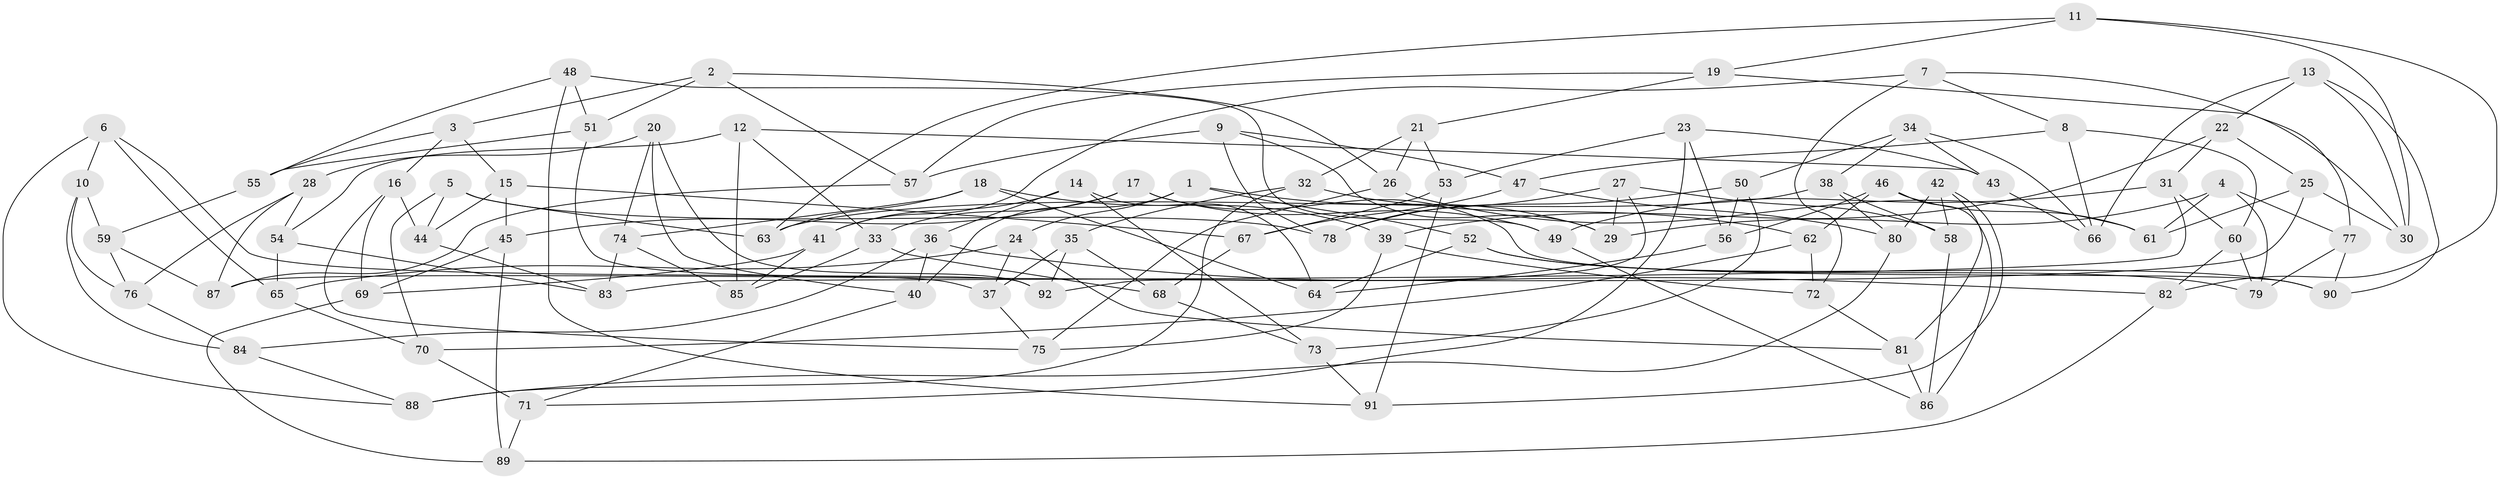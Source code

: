 // coarse degree distribution, {4: 0.36363636363636365, 6: 0.45454545454545453, 5: 0.18181818181818182}
// Generated by graph-tools (version 1.1) at 2025/52/02/27/25 19:52:31]
// undirected, 92 vertices, 184 edges
graph export_dot {
graph [start="1"]
  node [color=gray90,style=filled];
  1;
  2;
  3;
  4;
  5;
  6;
  7;
  8;
  9;
  10;
  11;
  12;
  13;
  14;
  15;
  16;
  17;
  18;
  19;
  20;
  21;
  22;
  23;
  24;
  25;
  26;
  27;
  28;
  29;
  30;
  31;
  32;
  33;
  34;
  35;
  36;
  37;
  38;
  39;
  40;
  41;
  42;
  43;
  44;
  45;
  46;
  47;
  48;
  49;
  50;
  51;
  52;
  53;
  54;
  55;
  56;
  57;
  58;
  59;
  60;
  61;
  62;
  63;
  64;
  65;
  66;
  67;
  68;
  69;
  70;
  71;
  72;
  73;
  74;
  75;
  76;
  77;
  78;
  79;
  80;
  81;
  82;
  83;
  84;
  85;
  86;
  87;
  88;
  89;
  90;
  91;
  92;
  1 -- 40;
  1 -- 24;
  1 -- 29;
  1 -- 52;
  2 -- 51;
  2 -- 3;
  2 -- 57;
  2 -- 26;
  3 -- 15;
  3 -- 16;
  3 -- 55;
  4 -- 79;
  4 -- 29;
  4 -- 61;
  4 -- 77;
  5 -- 44;
  5 -- 63;
  5 -- 78;
  5 -- 70;
  6 -- 88;
  6 -- 65;
  6 -- 10;
  6 -- 37;
  7 -- 41;
  7 -- 77;
  7 -- 8;
  7 -- 72;
  8 -- 66;
  8 -- 47;
  8 -- 60;
  9 -- 29;
  9 -- 47;
  9 -- 57;
  9 -- 78;
  10 -- 59;
  10 -- 84;
  10 -- 76;
  11 -- 19;
  11 -- 30;
  11 -- 82;
  11 -- 63;
  12 -- 85;
  12 -- 54;
  12 -- 43;
  12 -- 33;
  13 -- 90;
  13 -- 22;
  13 -- 66;
  13 -- 30;
  14 -- 73;
  14 -- 64;
  14 -- 41;
  14 -- 36;
  15 -- 45;
  15 -- 67;
  15 -- 44;
  16 -- 69;
  16 -- 44;
  16 -- 75;
  17 -- 90;
  17 -- 33;
  17 -- 45;
  17 -- 49;
  18 -- 63;
  18 -- 64;
  18 -- 39;
  18 -- 74;
  19 -- 21;
  19 -- 57;
  19 -- 30;
  20 -- 92;
  20 -- 40;
  20 -- 28;
  20 -- 74;
  21 -- 32;
  21 -- 53;
  21 -- 26;
  22 -- 39;
  22 -- 25;
  22 -- 31;
  23 -- 71;
  23 -- 53;
  23 -- 56;
  23 -- 43;
  24 -- 81;
  24 -- 65;
  24 -- 37;
  25 -- 87;
  25 -- 30;
  25 -- 61;
  26 -- 75;
  26 -- 61;
  27 -- 92;
  27 -- 29;
  27 -- 78;
  27 -- 58;
  28 -- 54;
  28 -- 76;
  28 -- 87;
  31 -- 83;
  31 -- 60;
  31 -- 49;
  32 -- 88;
  32 -- 35;
  32 -- 62;
  33 -- 68;
  33 -- 85;
  34 -- 66;
  34 -- 38;
  34 -- 43;
  34 -- 50;
  35 -- 37;
  35 -- 68;
  35 -- 92;
  36 -- 82;
  36 -- 84;
  36 -- 40;
  37 -- 75;
  38 -- 80;
  38 -- 58;
  38 -- 63;
  39 -- 72;
  39 -- 75;
  40 -- 71;
  41 -- 85;
  41 -- 69;
  42 -- 80;
  42 -- 91;
  42 -- 58;
  42 -- 81;
  43 -- 66;
  44 -- 83;
  45 -- 69;
  45 -- 89;
  46 -- 62;
  46 -- 86;
  46 -- 61;
  46 -- 56;
  47 -- 80;
  47 -- 67;
  48 -- 51;
  48 -- 91;
  48 -- 49;
  48 -- 55;
  49 -- 86;
  50 -- 73;
  50 -- 56;
  50 -- 78;
  51 -- 55;
  51 -- 92;
  52 -- 90;
  52 -- 79;
  52 -- 64;
  53 -- 67;
  53 -- 91;
  54 -- 83;
  54 -- 65;
  55 -- 59;
  56 -- 64;
  57 -- 87;
  58 -- 86;
  59 -- 87;
  59 -- 76;
  60 -- 79;
  60 -- 82;
  62 -- 72;
  62 -- 70;
  65 -- 70;
  67 -- 68;
  68 -- 73;
  69 -- 89;
  70 -- 71;
  71 -- 89;
  72 -- 81;
  73 -- 91;
  74 -- 83;
  74 -- 85;
  76 -- 84;
  77 -- 90;
  77 -- 79;
  80 -- 88;
  81 -- 86;
  82 -- 89;
  84 -- 88;
}
